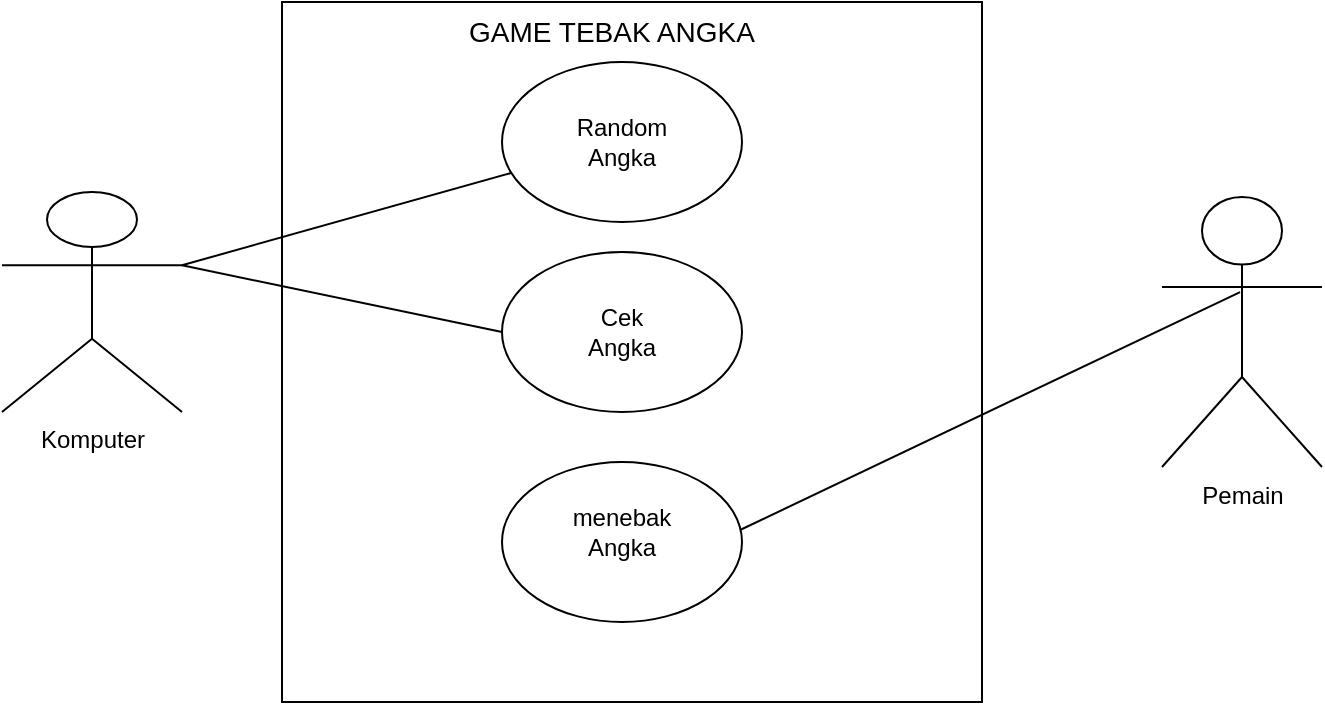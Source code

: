 <mxfile version="21.6.9" type="github">
  <diagram name="Page-1" id="q5cM82VvPaN-xA1Bp7kn">
    <mxGraphModel dx="892" dy="578" grid="1" gridSize="10" guides="1" tooltips="1" connect="1" arrows="1" fold="1" page="1" pageScale="1" pageWidth="850" pageHeight="1100" math="0" shadow="0">
      <root>
        <mxCell id="0" />
        <mxCell id="1" parent="0" />
        <mxCell id="nvSL83TzajdSbWB9XkpV-1" value="" style="whiteSpace=wrap;html=1;aspect=fixed;" vertex="1" parent="1">
          <mxGeometry x="200" y="60" width="350" height="350" as="geometry" />
        </mxCell>
        <mxCell id="nvSL83TzajdSbWB9XkpV-3" value="" style="ellipse;whiteSpace=wrap;html=1;" vertex="1" parent="1">
          <mxGeometry x="310" y="90" width="120" height="80" as="geometry" />
        </mxCell>
        <mxCell id="nvSL83TzajdSbWB9XkpV-4" value="" style="ellipse;whiteSpace=wrap;html=1;" vertex="1" parent="1">
          <mxGeometry x="310" y="185" width="120" height="80" as="geometry" />
        </mxCell>
        <mxCell id="nvSL83TzajdSbWB9XkpV-5" value="" style="ellipse;whiteSpace=wrap;html=1;" vertex="1" parent="1">
          <mxGeometry x="310" y="290" width="120" height="80" as="geometry" />
        </mxCell>
        <mxCell id="nvSL83TzajdSbWB9XkpV-7" value="menebak Angka" style="text;html=1;strokeColor=none;fillColor=none;align=center;verticalAlign=middle;whiteSpace=wrap;rounded=0;" vertex="1" parent="1">
          <mxGeometry x="340" y="310" width="60" height="30" as="geometry" />
        </mxCell>
        <mxCell id="nvSL83TzajdSbWB9XkpV-8" value="Cek Angka" style="text;html=1;strokeColor=none;fillColor=none;align=center;verticalAlign=middle;whiteSpace=wrap;rounded=0;" vertex="1" parent="1">
          <mxGeometry x="340" y="210" width="60" height="30" as="geometry" />
        </mxCell>
        <mxCell id="nvSL83TzajdSbWB9XkpV-9" value="Random Angka" style="text;html=1;strokeColor=none;fillColor=none;align=center;verticalAlign=middle;whiteSpace=wrap;rounded=0;" vertex="1" parent="1">
          <mxGeometry x="340" y="115" width="60" height="30" as="geometry" />
        </mxCell>
        <mxCell id="nvSL83TzajdSbWB9XkpV-10" value="Komputer" style="shape=umlActor;verticalLabelPosition=bottom;verticalAlign=top;html=1;outlineConnect=0;" vertex="1" parent="1">
          <mxGeometry x="60" y="155" width="90" height="110" as="geometry" />
        </mxCell>
        <mxCell id="nvSL83TzajdSbWB9XkpV-11" value="Pemain" style="shape=umlActor;verticalLabelPosition=bottom;verticalAlign=top;html=1;outlineConnect=0;" vertex="1" parent="1">
          <mxGeometry x="640" y="157.5" width="80" height="135" as="geometry" />
        </mxCell>
        <mxCell id="nvSL83TzajdSbWB9XkpV-12" value="" style="endArrow=none;html=1;rounded=0;exitX=1;exitY=0.333;exitDx=0;exitDy=0;exitPerimeter=0;" edge="1" parent="1" source="nvSL83TzajdSbWB9XkpV-10" target="nvSL83TzajdSbWB9XkpV-3">
          <mxGeometry width="50" height="50" relative="1" as="geometry">
            <mxPoint x="400" y="360" as="sourcePoint" />
            <mxPoint x="450" y="310" as="targetPoint" />
          </mxGeometry>
        </mxCell>
        <mxCell id="nvSL83TzajdSbWB9XkpV-13" value="" style="endArrow=none;html=1;rounded=0;entryX=1;entryY=0.333;entryDx=0;entryDy=0;entryPerimeter=0;exitX=0;exitY=0.5;exitDx=0;exitDy=0;" edge="1" parent="1" source="nvSL83TzajdSbWB9XkpV-4" target="nvSL83TzajdSbWB9XkpV-10">
          <mxGeometry width="50" height="50" relative="1" as="geometry">
            <mxPoint x="400" y="360" as="sourcePoint" />
            <mxPoint x="450" y="310" as="targetPoint" />
          </mxGeometry>
        </mxCell>
        <mxCell id="nvSL83TzajdSbWB9XkpV-14" value="" style="endArrow=none;html=1;rounded=0;entryX=0.488;entryY=0.352;entryDx=0;entryDy=0;entryPerimeter=0;exitX=0.992;exitY=0.425;exitDx=0;exitDy=0;exitPerimeter=0;" edge="1" parent="1" source="nvSL83TzajdSbWB9XkpV-5" target="nvSL83TzajdSbWB9XkpV-11">
          <mxGeometry width="50" height="50" relative="1" as="geometry">
            <mxPoint x="400" y="360" as="sourcePoint" />
            <mxPoint x="450" y="310" as="targetPoint" />
          </mxGeometry>
        </mxCell>
        <mxCell id="nvSL83TzajdSbWB9XkpV-16" value="GAME TEBAK ANGKA" style="text;html=1;strokeColor=none;fillColor=none;align=center;verticalAlign=middle;whiteSpace=wrap;rounded=0;fontSize=14;" vertex="1" parent="1">
          <mxGeometry x="290" y="60" width="150" height="30" as="geometry" />
        </mxCell>
      </root>
    </mxGraphModel>
  </diagram>
</mxfile>
